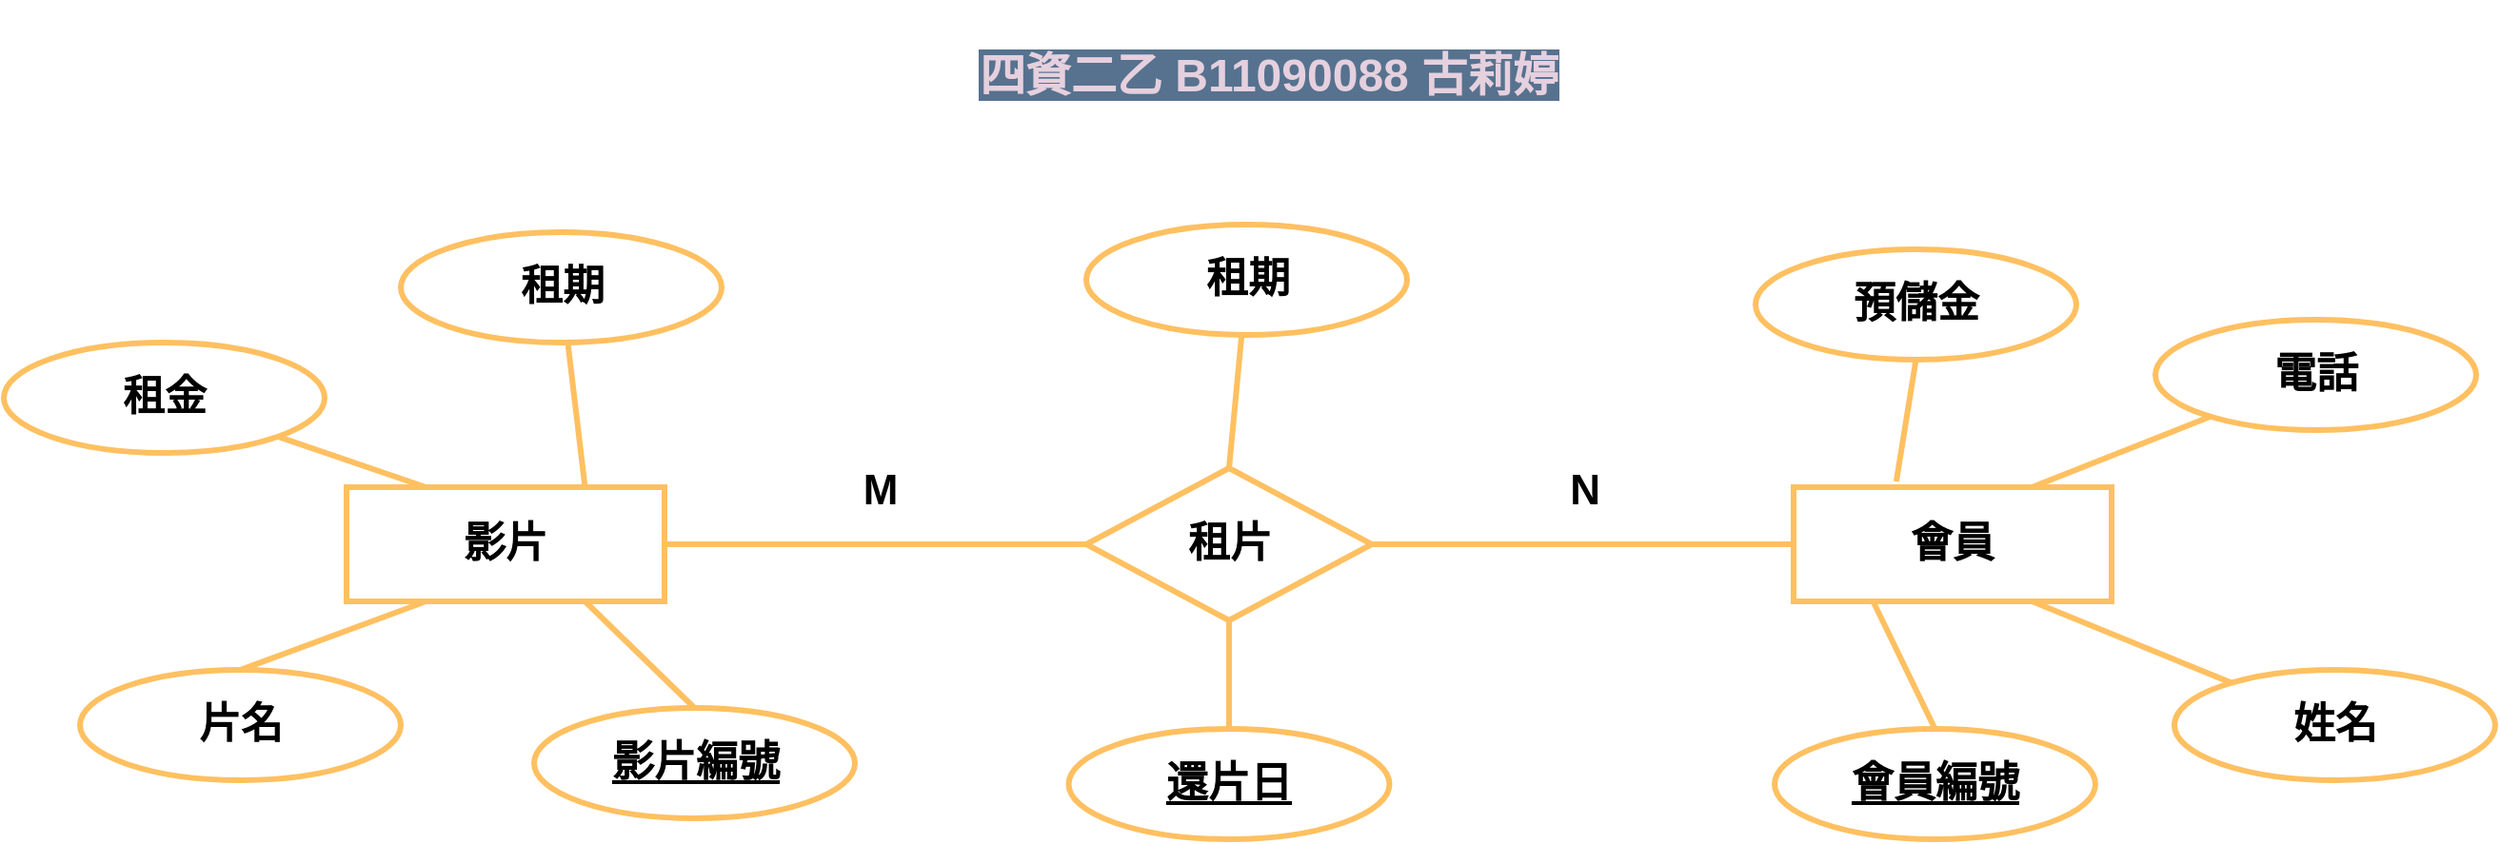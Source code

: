 <mxfile version="22.0.6" type="github">
  <diagram name="第 1 页" id="7kd5joYrSZXjuvtQCRew">
    <mxGraphModel dx="3034" dy="1658" grid="1" gridSize="10" guides="1" tooltips="1" connect="1" arrows="1" fold="1" page="1" pageScale="1" pageWidth="1600" pageHeight="900" math="0" shadow="0">
      <root>
        <mxCell id="0" />
        <mxCell id="1" parent="0" />
        <mxCell id="qmR3wCavuqO_SwzsPEjH-40" value="" style="group" parent="1" vertex="1" connectable="0">
          <mxGeometry x="-1454" y="-612" width="1308.5" height="323" as="geometry" />
        </mxCell>
        <mxCell id="qmR3wCavuqO_SwzsPEjH-1" value="&lt;font size=&quot;1&quot; style=&quot;&quot;&gt;&lt;b style=&quot;font-size: 22px;&quot;&gt;會員&lt;/b&gt;&lt;/font&gt;" style="rounded=0;whiteSpace=wrap;html=1;strokeWidth=3;fillColor=none;strokeColor=#FFC061;" parent="qmR3wCavuqO_SwzsPEjH-40" vertex="1">
          <mxGeometry x="940" y="138" width="167" height="60" as="geometry" />
        </mxCell>
        <mxCell id="qmR3wCavuqO_SwzsPEjH-34" style="rounded=0;orthogonalLoop=1;jettySize=auto;html=1;exitX=0.5;exitY=0;exitDx=0;exitDy=0;entryX=0.25;entryY=1;entryDx=0;entryDy=0;endArrow=none;endFill=0;strokeWidth=3;strokeColor=#FFC061;" parent="qmR3wCavuqO_SwzsPEjH-40" source="qmR3wCavuqO_SwzsPEjH-2" target="qmR3wCavuqO_SwzsPEjH-1" edge="1">
          <mxGeometry relative="1" as="geometry" />
        </mxCell>
        <mxCell id="qmR3wCavuqO_SwzsPEjH-2" value="&lt;font style=&quot;font-size: 22px;&quot;&gt;&lt;b&gt;&lt;u&gt;會員編號&lt;/u&gt;&lt;/b&gt;&lt;/font&gt;" style="ellipse;whiteSpace=wrap;html=1;strokeWidth=3;strokeColor=#FFC061;" parent="qmR3wCavuqO_SwzsPEjH-40" vertex="1">
          <mxGeometry x="930" y="265" width="168.5" height="58" as="geometry" />
        </mxCell>
        <mxCell id="qmR3wCavuqO_SwzsPEjH-33" style="rounded=0;orthogonalLoop=1;jettySize=auto;html=1;entryX=0.75;entryY=1;entryDx=0;entryDy=0;endArrow=none;endFill=0;strokeWidth=3;strokeColor=#FFC061;" parent="qmR3wCavuqO_SwzsPEjH-40" source="qmR3wCavuqO_SwzsPEjH-4" target="qmR3wCavuqO_SwzsPEjH-1" edge="1">
          <mxGeometry relative="1" as="geometry" />
        </mxCell>
        <mxCell id="qmR3wCavuqO_SwzsPEjH-4" value="&lt;font style=&quot;font-size: 22px;&quot;&gt;&lt;b&gt;姓名&lt;/b&gt;&lt;/font&gt;" style="ellipse;whiteSpace=wrap;html=1;strokeWidth=3;strokeColor=#FFC061;" parent="qmR3wCavuqO_SwzsPEjH-40" vertex="1">
          <mxGeometry x="1140" y="234" width="168.5" height="58" as="geometry" />
        </mxCell>
        <mxCell id="qmR3wCavuqO_SwzsPEjH-32" style="rounded=0;orthogonalLoop=1;jettySize=auto;html=1;entryX=0.75;entryY=0;entryDx=0;entryDy=0;endArrow=none;endFill=0;strokeWidth=3;strokeColor=#FFC061;" parent="qmR3wCavuqO_SwzsPEjH-40" source="qmR3wCavuqO_SwzsPEjH-5" target="qmR3wCavuqO_SwzsPEjH-1" edge="1">
          <mxGeometry relative="1" as="geometry" />
        </mxCell>
        <mxCell id="qmR3wCavuqO_SwzsPEjH-5" value="&lt;font style=&quot;font-size: 22px;&quot;&gt;&lt;b&gt;電話&lt;/b&gt;&lt;/font&gt;" style="ellipse;whiteSpace=wrap;html=1;strokeWidth=3;strokeColor=#FFC061;" parent="qmR3wCavuqO_SwzsPEjH-40" vertex="1">
          <mxGeometry x="1130" y="50" width="168.5" height="58" as="geometry" />
        </mxCell>
        <mxCell id="qmR3wCavuqO_SwzsPEjH-6" value="&lt;font style=&quot;font-size: 22px;&quot;&gt;&lt;b&gt;預儲金&lt;/b&gt;&lt;/font&gt;" style="ellipse;whiteSpace=wrap;html=1;strokeWidth=3;strokeColor=#FFC061;" parent="qmR3wCavuqO_SwzsPEjH-40" vertex="1">
          <mxGeometry x="920" y="13" width="168.5" height="58" as="geometry" />
        </mxCell>
        <mxCell id="qmR3wCavuqO_SwzsPEjH-10" value="&lt;span style=&quot;font-size: 22px;&quot;&gt;&lt;b&gt;&lt;u&gt;還片日&lt;/u&gt;&lt;/b&gt;&lt;/span&gt;" style="ellipse;whiteSpace=wrap;html=1;strokeWidth=3;strokeColor=#FFC061;" parent="qmR3wCavuqO_SwzsPEjH-40" vertex="1">
          <mxGeometry x="559.25" y="265" width="168.5" height="58" as="geometry" />
        </mxCell>
        <mxCell id="qmR3wCavuqO_SwzsPEjH-12" value="&lt;font style=&quot;font-size: 22px;&quot;&gt;&lt;b&gt;租期&lt;/b&gt;&lt;/font&gt;" style="ellipse;whiteSpace=wrap;html=1;strokeWidth=3;strokeColor=#FFC061;" parent="qmR3wCavuqO_SwzsPEjH-40" vertex="1">
          <mxGeometry x="568.5" width="168.5" height="58" as="geometry" />
        </mxCell>
        <mxCell id="qmR3wCavuqO_SwzsPEjH-13" value="&lt;font size=&quot;1&quot; style=&quot;&quot;&gt;&lt;b style=&quot;font-size: 22px;&quot;&gt;影片&lt;/b&gt;&lt;/font&gt;" style="rounded=0;whiteSpace=wrap;html=1;strokeWidth=3;fillColor=none;strokeColor=#FFC061;" parent="qmR3wCavuqO_SwzsPEjH-40" vertex="1">
          <mxGeometry x="180" y="138" width="167" height="60" as="geometry" />
        </mxCell>
        <mxCell id="qmR3wCavuqO_SwzsPEjH-25" style="rounded=0;orthogonalLoop=1;jettySize=auto;html=1;exitX=0.5;exitY=0;exitDx=0;exitDy=0;entryX=0.75;entryY=1;entryDx=0;entryDy=0;endArrow=none;endFill=0;strokeWidth=3;strokeColor=#FFC061;" parent="qmR3wCavuqO_SwzsPEjH-40" source="qmR3wCavuqO_SwzsPEjH-14" target="qmR3wCavuqO_SwzsPEjH-13" edge="1">
          <mxGeometry relative="1" as="geometry" />
        </mxCell>
        <mxCell id="qmR3wCavuqO_SwzsPEjH-14" value="&lt;span style=&quot;font-size: 22px;&quot;&gt;&lt;b&gt;&lt;u&gt;影片編號&lt;/u&gt;&lt;/b&gt;&lt;/span&gt;" style="ellipse;whiteSpace=wrap;html=1;strokeWidth=3;strokeColor=#FFC061;" parent="qmR3wCavuqO_SwzsPEjH-40" vertex="1">
          <mxGeometry x="278.5" y="254" width="168.5" height="58" as="geometry" />
        </mxCell>
        <mxCell id="qmR3wCavuqO_SwzsPEjH-24" style="rounded=0;orthogonalLoop=1;jettySize=auto;html=1;exitX=0.5;exitY=0;exitDx=0;exitDy=0;entryX=0.25;entryY=1;entryDx=0;entryDy=0;endArrow=none;endFill=0;strokeWidth=3;strokeColor=#FFC061;" parent="qmR3wCavuqO_SwzsPEjH-40" source="qmR3wCavuqO_SwzsPEjH-15" target="qmR3wCavuqO_SwzsPEjH-13" edge="1">
          <mxGeometry relative="1" as="geometry" />
        </mxCell>
        <mxCell id="qmR3wCavuqO_SwzsPEjH-15" value="&lt;font style=&quot;font-size: 22px;&quot;&gt;&lt;b&gt;片名&lt;/b&gt;&lt;/font&gt;" style="ellipse;whiteSpace=wrap;html=1;strokeWidth=3;strokeColor=#FFC061;" parent="qmR3wCavuqO_SwzsPEjH-40" vertex="1">
          <mxGeometry x="40" y="234" width="168.5" height="58" as="geometry" />
        </mxCell>
        <mxCell id="qmR3wCavuqO_SwzsPEjH-23" style="rounded=0;orthogonalLoop=1;jettySize=auto;html=1;entryX=0.25;entryY=0;entryDx=0;entryDy=0;endArrow=none;endFill=0;strokeWidth=3;strokeColor=#FFC061;" parent="qmR3wCavuqO_SwzsPEjH-40" source="qmR3wCavuqO_SwzsPEjH-16" target="qmR3wCavuqO_SwzsPEjH-13" edge="1">
          <mxGeometry relative="1" as="geometry" />
        </mxCell>
        <mxCell id="qmR3wCavuqO_SwzsPEjH-16" value="&lt;font style=&quot;font-size: 22px;&quot;&gt;&lt;b&gt;租金&lt;/b&gt;&lt;/font&gt;" style="ellipse;whiteSpace=wrap;html=1;strokeWidth=3;strokeColor=#FFC061;" parent="qmR3wCavuqO_SwzsPEjH-40" vertex="1">
          <mxGeometry y="62" width="168.5" height="58" as="geometry" />
        </mxCell>
        <mxCell id="qmR3wCavuqO_SwzsPEjH-22" style="rounded=0;orthogonalLoop=1;jettySize=auto;html=1;entryX=0.75;entryY=0;entryDx=0;entryDy=0;strokeWidth=3;startArrow=none;startFill=0;endArrow=none;endFill=0;strokeColor=#FFC061;" parent="qmR3wCavuqO_SwzsPEjH-40" source="qmR3wCavuqO_SwzsPEjH-17" target="qmR3wCavuqO_SwzsPEjH-13" edge="1">
          <mxGeometry relative="1" as="geometry" />
        </mxCell>
        <mxCell id="qmR3wCavuqO_SwzsPEjH-17" value="&lt;span style=&quot;font-size: 22px;&quot;&gt;&lt;b&gt;租期&lt;/b&gt;&lt;/span&gt;" style="ellipse;whiteSpace=wrap;html=1;strokeWidth=3;strokeColor=#FFC061;" parent="qmR3wCavuqO_SwzsPEjH-40" vertex="1">
          <mxGeometry x="208.5" y="4" width="168.5" height="58" as="geometry" />
        </mxCell>
        <mxCell id="qmR3wCavuqO_SwzsPEjH-27" style="rounded=0;orthogonalLoop=1;jettySize=auto;html=1;entryX=0;entryY=0.5;entryDx=0;entryDy=0;endArrow=none;endFill=0;strokeColor=#FFC061;strokeWidth=3;" parent="qmR3wCavuqO_SwzsPEjH-40" source="qmR3wCavuqO_SwzsPEjH-19" target="qmR3wCavuqO_SwzsPEjH-1" edge="1">
          <mxGeometry relative="1" as="geometry" />
        </mxCell>
        <mxCell id="qmR3wCavuqO_SwzsPEjH-19" value="&lt;font style=&quot;font-size: 22px;&quot;&gt;&lt;b&gt;租片&lt;/b&gt;&lt;/font&gt;" style="rhombus;whiteSpace=wrap;html=1;strokeWidth=3;fillColor=none;strokeColor=#FFC061;" parent="qmR3wCavuqO_SwzsPEjH-40" vertex="1">
          <mxGeometry x="568.5" y="128" width="150" height="80" as="geometry" />
        </mxCell>
        <mxCell id="qmR3wCavuqO_SwzsPEjH-30" style="rounded=0;orthogonalLoop=1;jettySize=auto;html=1;exitX=0.5;exitY=0;exitDx=0;exitDy=0;entryX=0.5;entryY=1;entryDx=0;entryDy=0;endArrow=none;endFill=0;strokeWidth=3;strokeColor=#FFC061;" parent="qmR3wCavuqO_SwzsPEjH-40" source="qmR3wCavuqO_SwzsPEjH-10" target="qmR3wCavuqO_SwzsPEjH-19" edge="1">
          <mxGeometry relative="1" as="geometry" />
        </mxCell>
        <mxCell id="qmR3wCavuqO_SwzsPEjH-29" style="rounded=0;orthogonalLoop=1;jettySize=auto;html=1;entryX=0.5;entryY=0;entryDx=0;entryDy=0;endArrow=none;endFill=0;strokeWidth=3;strokeColor=#FFC061;" parent="qmR3wCavuqO_SwzsPEjH-40" source="qmR3wCavuqO_SwzsPEjH-12" target="qmR3wCavuqO_SwzsPEjH-19" edge="1">
          <mxGeometry relative="1" as="geometry" />
        </mxCell>
        <mxCell id="qmR3wCavuqO_SwzsPEjH-26" style="rounded=0;orthogonalLoop=1;jettySize=auto;html=1;exitX=1;exitY=0.5;exitDx=0;exitDy=0;entryX=0;entryY=0.5;entryDx=0;entryDy=0;endArrow=none;endFill=0;strokeWidth=3;strokeColor=#FFC061;" parent="qmR3wCavuqO_SwzsPEjH-40" source="qmR3wCavuqO_SwzsPEjH-13" target="qmR3wCavuqO_SwzsPEjH-19" edge="1">
          <mxGeometry relative="1" as="geometry" />
        </mxCell>
        <mxCell id="qmR3wCavuqO_SwzsPEjH-31" style="rounded=0;orthogonalLoop=1;jettySize=auto;html=1;exitX=0.5;exitY=1;exitDx=0;exitDy=0;entryX=0.323;entryY=-0.05;entryDx=0;entryDy=0;entryPerimeter=0;endArrow=none;endFill=0;strokeWidth=3;strokeColor=#FFC061;" parent="qmR3wCavuqO_SwzsPEjH-40" source="qmR3wCavuqO_SwzsPEjH-6" target="qmR3wCavuqO_SwzsPEjH-1" edge="1">
          <mxGeometry relative="1" as="geometry" />
        </mxCell>
        <mxCell id="qmR3wCavuqO_SwzsPEjH-35" value="&lt;font style=&quot;font-size: 22px;&quot;&gt;&lt;b&gt;M&lt;/b&gt;&lt;/font&gt;" style="text;html=1;align=center;verticalAlign=middle;resizable=0;points=[];autosize=1;strokeColor=none;fillColor=none;" parent="qmR3wCavuqO_SwzsPEjH-40" vertex="1">
          <mxGeometry x="440" y="120" width="40" height="40" as="geometry" />
        </mxCell>
        <mxCell id="qmR3wCavuqO_SwzsPEjH-37" value="&lt;font style=&quot;font-size: 22px;&quot;&gt;&lt;b&gt;N&lt;/b&gt;&lt;/font&gt;" style="text;html=1;align=center;verticalAlign=middle;resizable=0;points=[];autosize=1;strokeColor=none;fillColor=none;" parent="qmR3wCavuqO_SwzsPEjH-40" vertex="1">
          <mxGeometry x="810" y="120" width="40" height="40" as="geometry" />
        </mxCell>
        <mxCell id="7OJvCDbxVZd4buN11n_9-1" value="&lt;h1 style=&quot;text-align:right&quot;&gt;&lt;font color=&quot;#e6d0de&quot; style=&quot;background-color: rgb(86, 114, 143);&quot;&gt;四資二乙&lt;span style=&quot;&quot; lang=&quot;EN-US&quot;&gt; B11090088 &lt;/span&gt;&lt;span style=&quot;font-family: 新細明體, serif;&quot;&gt;古莉婷&lt;/span&gt;&lt;/font&gt;&lt;/h1&gt;&lt;p style=&quot;text-align:right&quot; align=&quot;right&quot; class=&quot;MsoNormal&quot;&gt;&lt;span lang=&quot;EN-US&quot;&gt;&lt;/span&gt;&lt;/p&gt;" style="text;html=1;align=center;verticalAlign=middle;resizable=0;points=[];autosize=1;strokeColor=none;fillColor=none;" vertex="1" parent="1">
          <mxGeometry x="-955" y="-730" width="330" height="80" as="geometry" />
        </mxCell>
      </root>
    </mxGraphModel>
  </diagram>
</mxfile>
